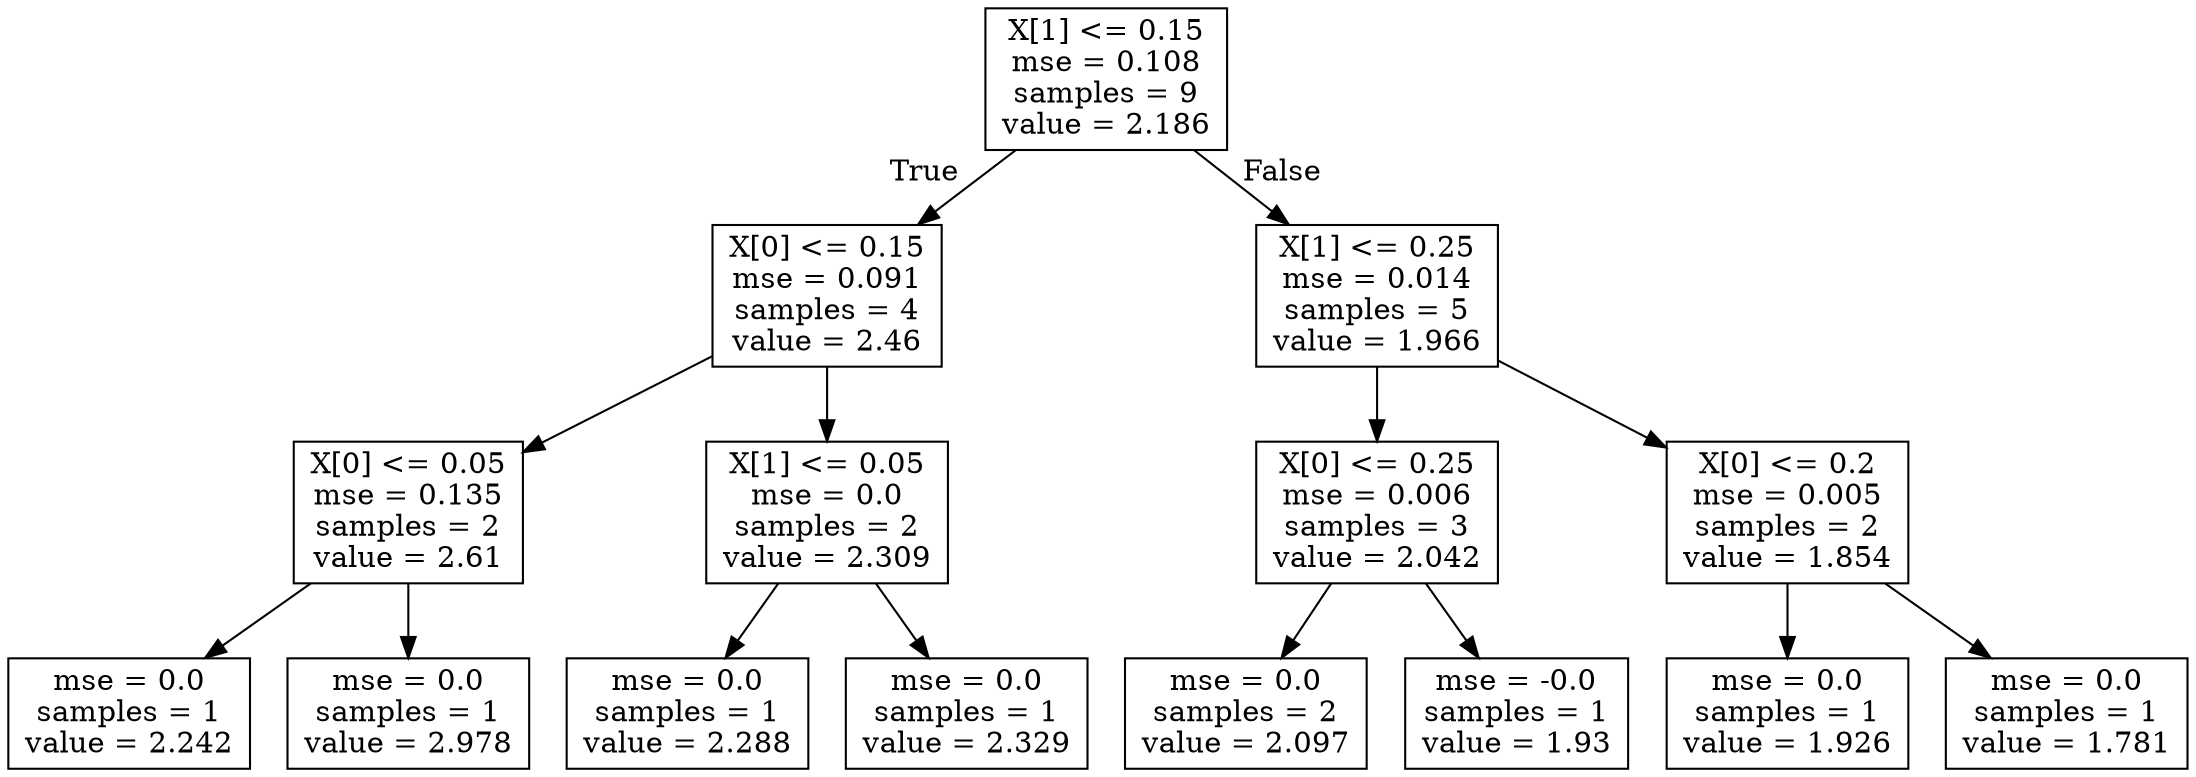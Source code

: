 digraph Tree {
node [shape=box] ;
0 [label="X[1] <= 0.15\nmse = 0.108\nsamples = 9\nvalue = 2.186"] ;
1 [label="X[0] <= 0.15\nmse = 0.091\nsamples = 4\nvalue = 2.46"] ;
0 -> 1 [labeldistance=2.5, labelangle=45, headlabel="True"] ;
2 [label="X[0] <= 0.05\nmse = 0.135\nsamples = 2\nvalue = 2.61"] ;
1 -> 2 ;
3 [label="mse = 0.0\nsamples = 1\nvalue = 2.242"] ;
2 -> 3 ;
4 [label="mse = 0.0\nsamples = 1\nvalue = 2.978"] ;
2 -> 4 ;
5 [label="X[1] <= 0.05\nmse = 0.0\nsamples = 2\nvalue = 2.309"] ;
1 -> 5 ;
6 [label="mse = 0.0\nsamples = 1\nvalue = 2.288"] ;
5 -> 6 ;
7 [label="mse = 0.0\nsamples = 1\nvalue = 2.329"] ;
5 -> 7 ;
8 [label="X[1] <= 0.25\nmse = 0.014\nsamples = 5\nvalue = 1.966"] ;
0 -> 8 [labeldistance=2.5, labelangle=-45, headlabel="False"] ;
9 [label="X[0] <= 0.25\nmse = 0.006\nsamples = 3\nvalue = 2.042"] ;
8 -> 9 ;
10 [label="mse = 0.0\nsamples = 2\nvalue = 2.097"] ;
9 -> 10 ;
11 [label="mse = -0.0\nsamples = 1\nvalue = 1.93"] ;
9 -> 11 ;
12 [label="X[0] <= 0.2\nmse = 0.005\nsamples = 2\nvalue = 1.854"] ;
8 -> 12 ;
13 [label="mse = 0.0\nsamples = 1\nvalue = 1.926"] ;
12 -> 13 ;
14 [label="mse = 0.0\nsamples = 1\nvalue = 1.781"] ;
12 -> 14 ;
}